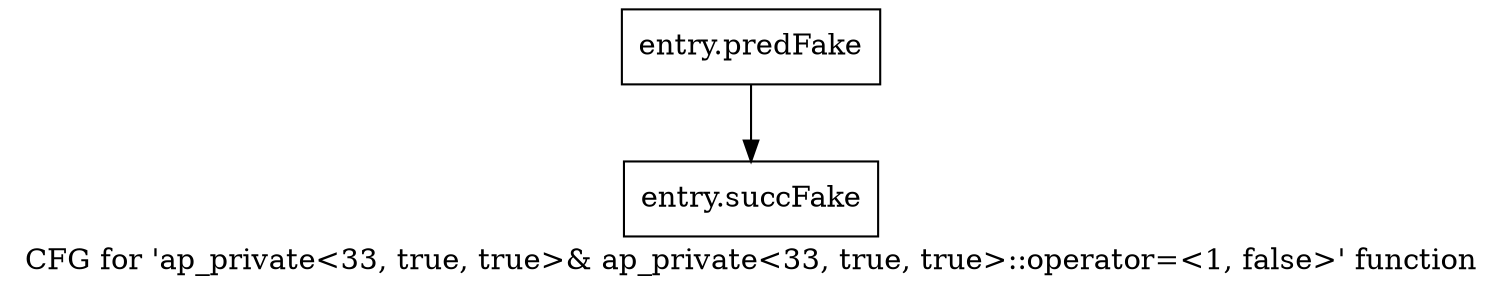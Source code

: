 digraph "CFG for 'ap_private\<33, true, true\>& ap_private\<33, true, true\>::operator=\<1, false\>' function" {
	label="CFG for 'ap_private\<33, true, true\>& ap_private\<33, true, true\>::operator=\<1, false\>' function";

	Node0x5919f80 [shape=record,filename="",linenumber="",label="{entry.predFake}"];
	Node0x5919f80 -> Node0x5ac6d70[ callList="" memoryops="" filename="/home/omerfaruk/tools/Xilinx/Vitis_HLS/2023.2/include/etc/ap_private.h" execusionnum="0"];
	Node0x5ac6d70 [shape=record,filename="/home/omerfaruk/tools/Xilinx/Vitis_HLS/2023.2/include/etc/ap_private.h",linenumber="1463",label="{entry.succFake}"];
}
